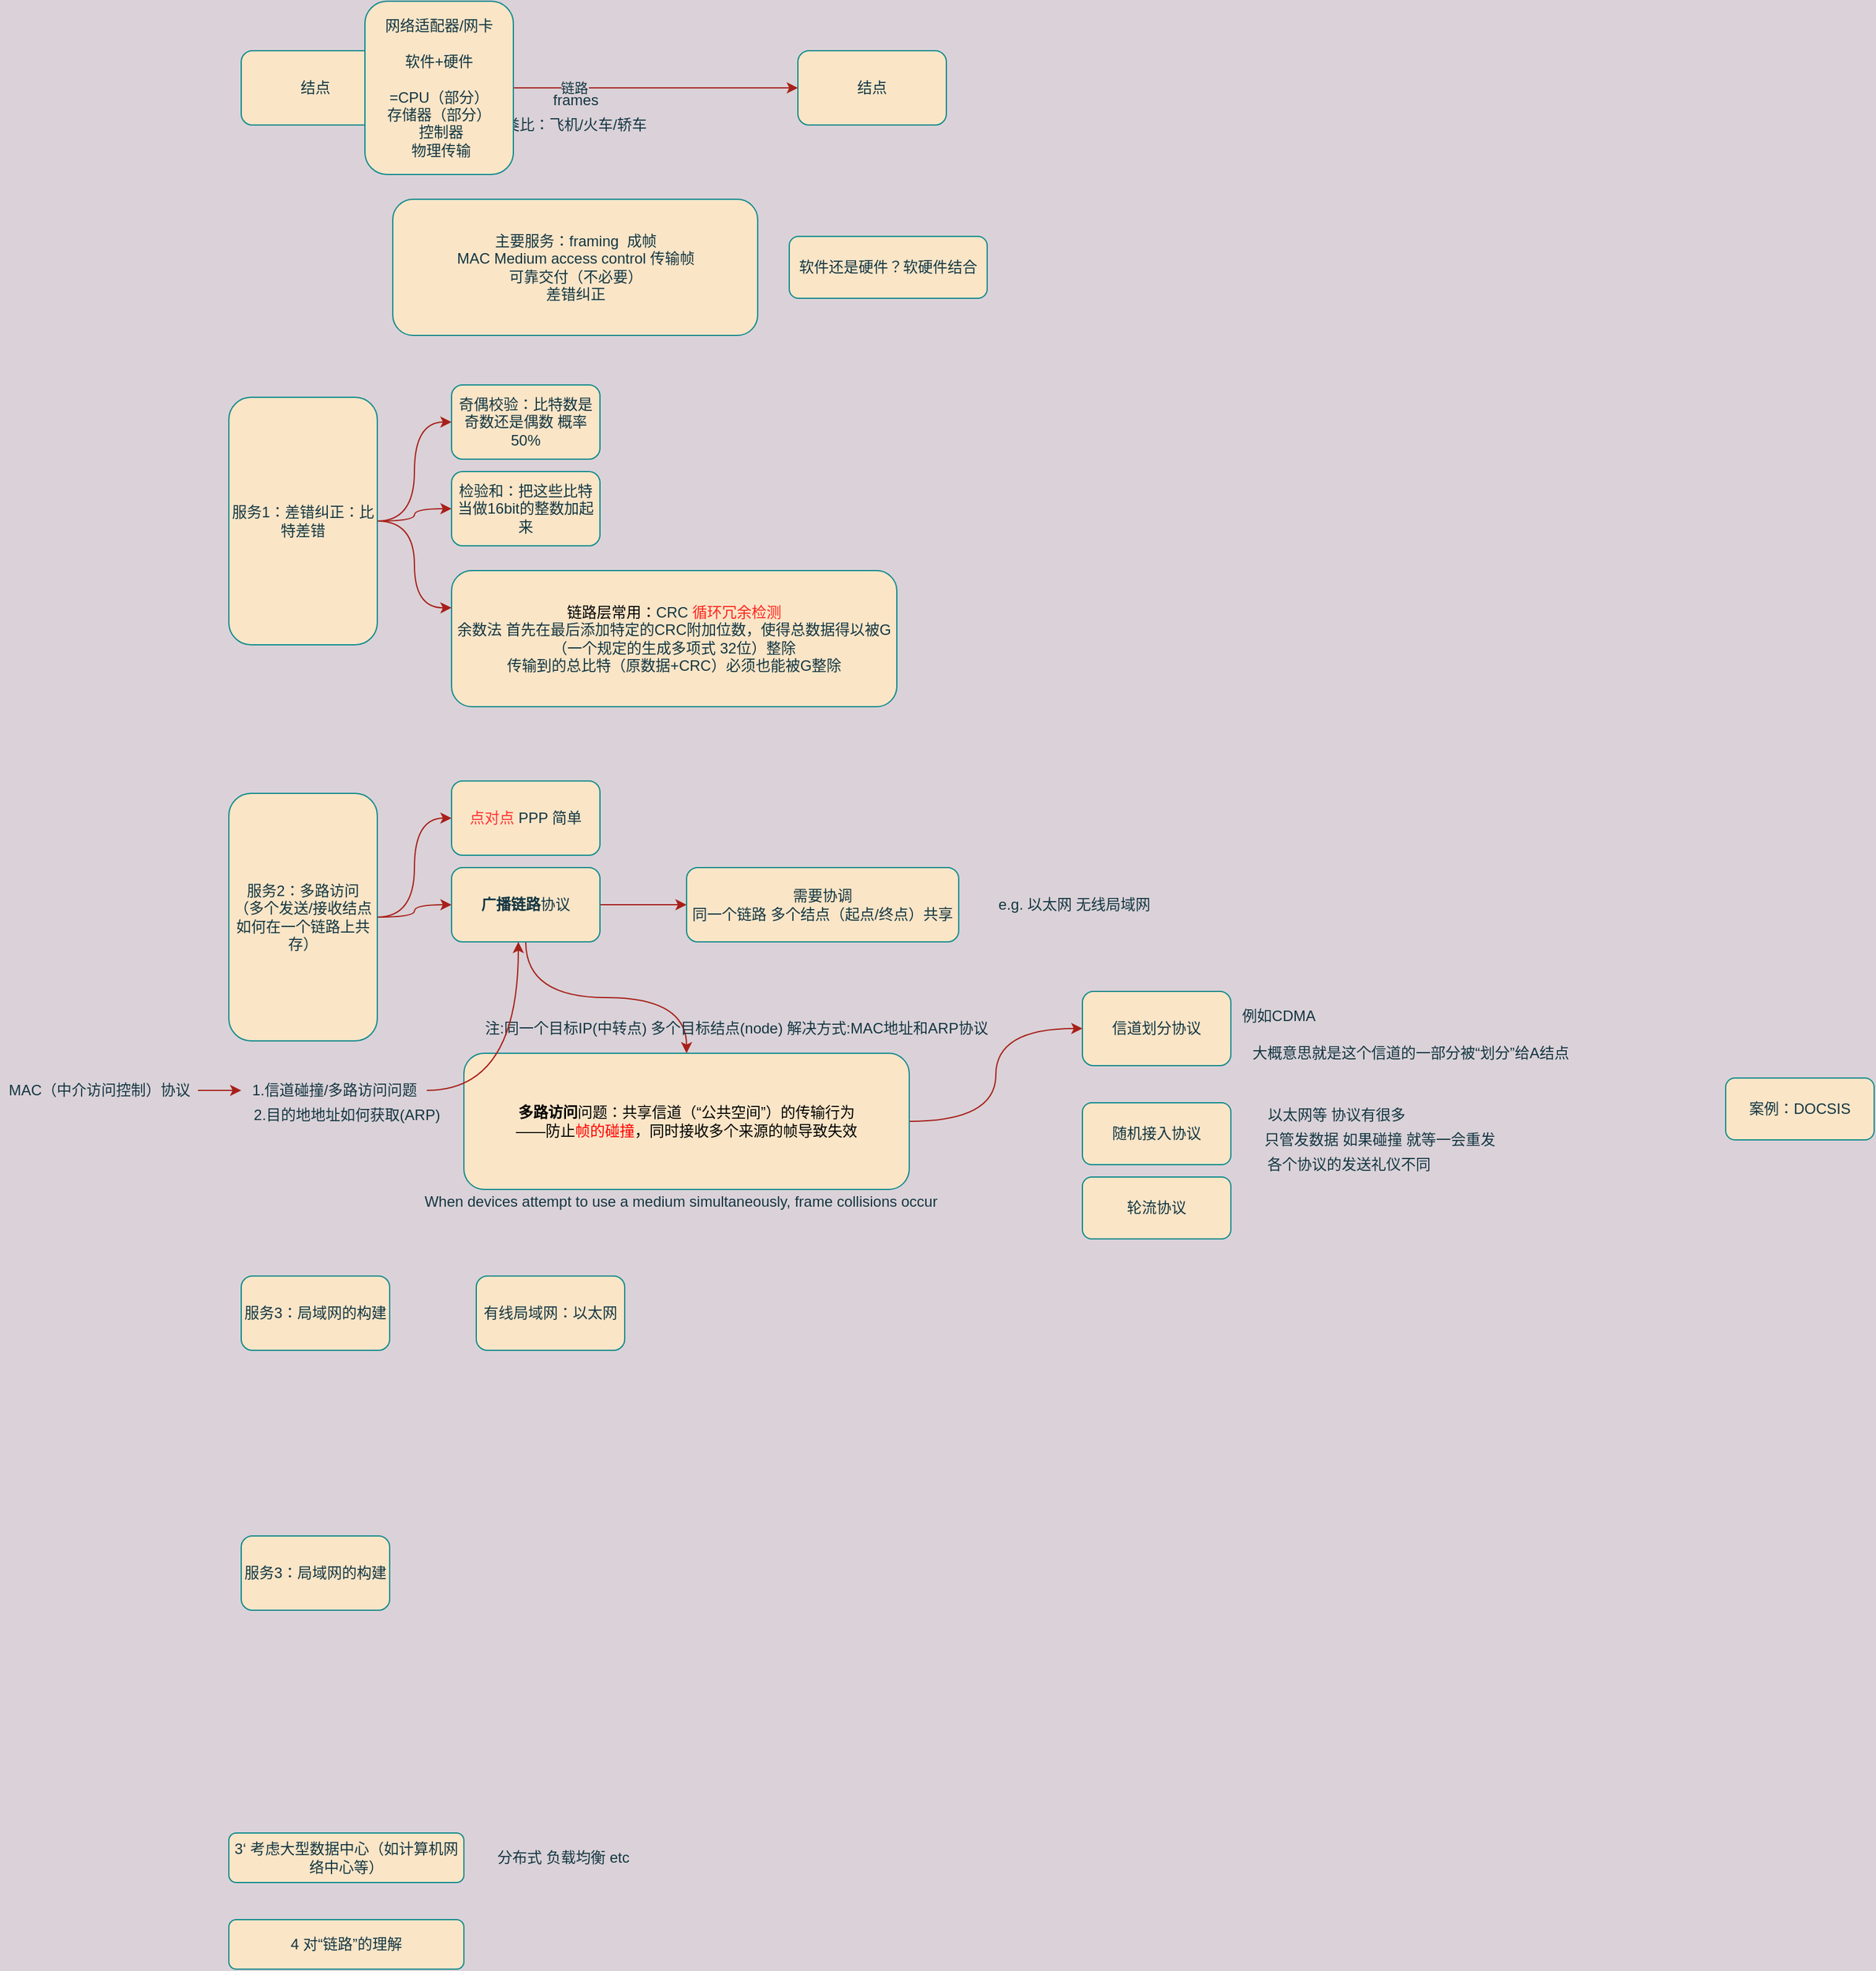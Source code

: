 <mxfile version="13.7.9" type="device" pages="2"><diagram id="NgoUllwnMKZdmxQ8gS1D" name="第 1 页"><mxGraphModel dx="1913" dy="3144" grid="1" gridSize="10" guides="1" tooltips="1" connect="1" arrows="1" fold="1" page="1" pageScale="1" pageWidth="827" pageHeight="1169" background="#DAD2D8" math="0" shadow="0"><root><mxCell id="0"/><mxCell id="1" parent="0"/><mxCell id="6xpclnPtpqJODw5EpGUB-1" value="服务3：局域网的构建" style="whiteSpace=wrap;html=1;fillColor=#FAE5C7;strokeColor=#0F8B8D;fontColor=#143642;rounded=1;" parent="1" vertex="1"><mxGeometry x="-110" y="-360" width="120" height="60" as="geometry"/></mxCell><mxCell id="6xpclnPtpqJODw5EpGUB-5" value="" style="edgeStyle=orthogonalEdgeStyle;orthogonalLoop=1;jettySize=auto;html=1;strokeColor=#A8201A;fontColor=#143642;labelBackgroundColor=#DAD2D8;curved=1;" parent="1" source="6xpclnPtpqJODw5EpGUB-2" target="6xpclnPtpqJODw5EpGUB-4" edge="1"><mxGeometry relative="1" as="geometry"/></mxCell><mxCell id="6xpclnPtpqJODw5EpGUB-6" value="链路" style="edgeLabel;html=1;align=center;verticalAlign=middle;resizable=0;points=[];fontColor=#143642;labelBackgroundColor=#DAD2D8;rounded=1;" parent="6xpclnPtpqJODw5EpGUB-5" vertex="1" connectable="0"><mxGeometry x="-0.1" relative="1" as="geometry"><mxPoint as="offset"/></mxGeometry></mxCell><mxCell id="6xpclnPtpqJODw5EpGUB-2" value="结点" style="whiteSpace=wrap;html=1;fillColor=#FAE5C7;strokeColor=#0F8B8D;fontColor=#143642;rounded=1;" parent="1" vertex="1"><mxGeometry x="-110" y="-1350" width="120" height="60" as="geometry"/></mxCell><mxCell id="6xpclnPtpqJODw5EpGUB-4" value="结点" style="whiteSpace=wrap;html=1;fillColor=#FAE5C7;strokeColor=#0F8B8D;fontColor=#143642;rounded=1;" parent="1" vertex="1"><mxGeometry x="340" y="-1350" width="120" height="60" as="geometry"/></mxCell><mxCell id="6xpclnPtpqJODw5EpGUB-7" value="frames" style="text;html=1;align=center;verticalAlign=middle;resizable=0;points=[];autosize=1;fontColor=#143642;rounded=1;" parent="1" vertex="1"><mxGeometry x="135" y="-1320" width="50" height="20" as="geometry"/></mxCell><mxCell id="6xpclnPtpqJODw5EpGUB-8" value="类比：飞机/火车/轿车" style="text;html=1;align=center;verticalAlign=middle;resizable=0;points=[];autosize=1;fontColor=#143642;rounded=1;" parent="1" vertex="1"><mxGeometry x="95" y="-1300" width="130" height="20" as="geometry"/></mxCell><mxCell id="6xpclnPtpqJODw5EpGUB-9" value="主要服务：framing&amp;nbsp; 成帧&lt;br&gt;MAC Medium access control 传输帧&lt;br&gt;可靠交付（不必要）&lt;br&gt;差错纠正" style="whiteSpace=wrap;html=1;fillColor=#FAE5C7;strokeColor=#0F8B8D;fontColor=#143642;rounded=1;" parent="1" vertex="1"><mxGeometry x="12.5" y="-1230" width="295" height="110" as="geometry"/></mxCell><mxCell id="6xpclnPtpqJODw5EpGUB-10" value="网络适配器/网卡&lt;br&gt;&lt;br&gt;软件+硬件&lt;br&gt;&lt;br&gt;=CPU（部分）&lt;br&gt;存储器（部分）&lt;br&gt;&amp;nbsp;控制器&lt;br&gt;&amp;nbsp;物理传输" style="whiteSpace=wrap;html=1;strokeColor=#0F8B8D;fillColor=#FAE5C7;fontColor=#143642;rounded=1;" parent="1" vertex="1"><mxGeometry x="-10" y="-1390" width="120" height="140" as="geometry"/></mxCell><mxCell id="6xpclnPtpqJODw5EpGUB-15" style="edgeStyle=orthogonalEdgeStyle;orthogonalLoop=1;jettySize=auto;html=1;entryX=0;entryY=0.5;entryDx=0;entryDy=0;strokeColor=#A8201A;fillColor=#FAE5C7;fontColor=#143642;labelBackgroundColor=#DAD2D8;curved=1;" parent="1" source="6xpclnPtpqJODw5EpGUB-11" target="6xpclnPtpqJODw5EpGUB-14" edge="1"><mxGeometry relative="1" as="geometry"/></mxCell><mxCell id="6xpclnPtpqJODw5EpGUB-16" style="edgeStyle=orthogonalEdgeStyle;orthogonalLoop=1;jettySize=auto;html=1;strokeColor=#A8201A;fillColor=#FAE5C7;fontColor=#143642;entryX=0;entryY=0.5;entryDx=0;entryDy=0;labelBackgroundColor=#DAD2D8;curved=1;" parent="1" source="6xpclnPtpqJODw5EpGUB-11" target="6xpclnPtpqJODw5EpGUB-18" edge="1"><mxGeometry relative="1" as="geometry"><mxPoint x="50" y="-980" as="targetPoint"/></mxGeometry></mxCell><mxCell id="6xpclnPtpqJODw5EpGUB-19" style="edgeStyle=orthogonalEdgeStyle;orthogonalLoop=1;jettySize=auto;html=1;strokeColor=#A8201A;fillColor=#FAE5C7;fontColor=#143642;labelBackgroundColor=#DAD2D8;curved=1;" parent="1" source="6xpclnPtpqJODw5EpGUB-11" edge="1"><mxGeometry relative="1" as="geometry"><mxPoint x="60" y="-900" as="targetPoint"/></mxGeometry></mxCell><mxCell id="6xpclnPtpqJODw5EpGUB-11" value="服务1：差错纠正：比特差错" style="whiteSpace=wrap;html=1;fillColor=#FAE5C7;strokeColor=#0F8B8D;fontColor=#143642;rounded=1;" parent="1" vertex="1"><mxGeometry x="-120" y="-1070" width="120" height="200" as="geometry"/></mxCell><mxCell id="6xpclnPtpqJODw5EpGUB-14" value="奇偶校验：比特数是奇数还是偶数 概率50%" style="whiteSpace=wrap;html=1;strokeColor=#0F8B8D;fillColor=#FAE5C7;fontColor=#143642;rounded=1;" parent="1" vertex="1"><mxGeometry x="60" y="-1080" width="120" height="60" as="geometry"/></mxCell><mxCell id="6xpclnPtpqJODw5EpGUB-18" value="检验和：把这些比特当做16bit的整数加起来" style="whiteSpace=wrap;html=1;strokeColor=#0F8B8D;fillColor=#FAE5C7;fontColor=#143642;rounded=1;" parent="1" vertex="1"><mxGeometry x="60" y="-1010" width="120" height="60" as="geometry"/></mxCell><mxCell id="6xpclnPtpqJODw5EpGUB-20" value="&lt;font color=&quot;#000000&quot;&gt;链路层常用：&lt;/font&gt;CRC &lt;font color=&quot;#ff241c&quot;&gt;循环冗余检测&lt;/font&gt;&lt;br&gt;余数法 首先在最后添加特定的CRC附加位数，使得总数据得以被G（一个规定的生成多项式 32位）整除&lt;br&gt;传输到的总比特（原数据+CRC）必须也能被G整除" style="whiteSpace=wrap;html=1;strokeColor=#0F8B8D;fillColor=#FAE5C7;fontColor=#143642;rounded=1;" parent="1" vertex="1"><mxGeometry x="60" y="-930" width="360" height="110" as="geometry"/></mxCell><mxCell id="6xpclnPtpqJODw5EpGUB-21" style="edgeStyle=orthogonalEdgeStyle;orthogonalLoop=1;jettySize=auto;html=1;entryX=0;entryY=0.5;entryDx=0;entryDy=0;strokeColor=#A8201A;fillColor=#FAE5C7;fontColor=#143642;labelBackgroundColor=#DAD2D8;curved=1;" parent="1" source="6xpclnPtpqJODw5EpGUB-24" target="6xpclnPtpqJODw5EpGUB-25" edge="1"><mxGeometry relative="1" as="geometry"/></mxCell><mxCell id="6xpclnPtpqJODw5EpGUB-22" style="edgeStyle=orthogonalEdgeStyle;orthogonalLoop=1;jettySize=auto;html=1;strokeColor=#A8201A;fillColor=#FAE5C7;fontColor=#143642;entryX=0;entryY=0.5;entryDx=0;entryDy=0;labelBackgroundColor=#DAD2D8;curved=1;" parent="1" source="6xpclnPtpqJODw5EpGUB-24" target="6xpclnPtpqJODw5EpGUB-26" edge="1"><mxGeometry relative="1" as="geometry"><mxPoint x="50" y="-660" as="targetPoint"/></mxGeometry></mxCell><mxCell id="6xpclnPtpqJODw5EpGUB-24" value="服务2：多路访问&lt;br&gt;（多个发送/接收结点如何在一个链路上共存）" style="whiteSpace=wrap;html=1;fillColor=#FAE5C7;strokeColor=#0F8B8D;fontColor=#143642;rounded=1;" parent="1" vertex="1"><mxGeometry x="-120" y="-750" width="120" height="200" as="geometry"/></mxCell><mxCell id="6xpclnPtpqJODw5EpGUB-25" value="&lt;font color=&quot;#ff3333&quot;&gt;点对点&lt;/font&gt; PPP 简单" style="whiteSpace=wrap;html=1;strokeColor=#0F8B8D;fillColor=#FAE5C7;fontColor=#143642;rounded=1;" parent="1" vertex="1"><mxGeometry x="60" y="-760" width="120" height="60" as="geometry"/></mxCell><mxCell id="6xpclnPtpqJODw5EpGUB-28" style="edgeStyle=orthogonalEdgeStyle;orthogonalLoop=1;jettySize=auto;html=1;entryX=0.5;entryY=0;entryDx=0;entryDy=0;strokeColor=#A8201A;fillColor=#FAE5C7;fontColor=#143642;labelBackgroundColor=#DAD2D8;curved=1;" parent="1" source="6xpclnPtpqJODw5EpGUB-26" target="6xpclnPtpqJODw5EpGUB-27" edge="1"><mxGeometry relative="1" as="geometry"/></mxCell><mxCell id="Y-Vo_iYX7lyTfNmUbhGt-3" value="" style="edgeStyle=orthogonalEdgeStyle;curved=1;rounded=1;sketch=0;orthogonalLoop=1;jettySize=auto;html=1;strokeColor=#A8201A;fillColor=#FAE5C7;fontColor=#143642;" edge="1" parent="1" source="6xpclnPtpqJODw5EpGUB-26" target="Y-Vo_iYX7lyTfNmUbhGt-2"><mxGeometry relative="1" as="geometry"/></mxCell><mxCell id="6xpclnPtpqJODw5EpGUB-26" value="&lt;b&gt;广播链路&lt;/b&gt;协议" style="whiteSpace=wrap;html=1;strokeColor=#0F8B8D;fillColor=#FAE5C7;fontColor=#143642;rounded=1;" parent="1" vertex="1"><mxGeometry x="60" y="-690" width="120" height="60" as="geometry"/></mxCell><mxCell id="6xpclnPtpqJODw5EpGUB-32" style="edgeStyle=orthogonalEdgeStyle;orthogonalLoop=1;jettySize=auto;html=1;entryX=0;entryY=0.5;entryDx=0;entryDy=0;strokeColor=#A8201A;fillColor=#FAE5C7;fontColor=#143642;labelBackgroundColor=#DAD2D8;curved=1;" parent="1" source="6xpclnPtpqJODw5EpGUB-27" target="6xpclnPtpqJODw5EpGUB-30" edge="1"><mxGeometry relative="1" as="geometry"/></mxCell><mxCell id="6xpclnPtpqJODw5EpGUB-27" value="&lt;font color=&quot;#000000&quot;&gt;&lt;b&gt;多路访问&lt;/b&gt;问题：共享信道（“公共空间”）的传输行为&lt;br&gt;——防止&lt;/font&gt;&lt;font color=&quot;#ff0000&quot;&gt;帧的碰撞&lt;/font&gt;&lt;font color=&quot;#000000&quot;&gt;，同时接收多个来源的帧导致失效&lt;br&gt;&lt;/font&gt;" style="whiteSpace=wrap;html=1;strokeColor=#0F8B8D;fillColor=#FAE5C7;fontColor=#143642;rounded=1;" parent="1" vertex="1"><mxGeometry x="70" y="-540" width="360" height="110" as="geometry"/></mxCell><mxCell id="6xpclnPtpqJODw5EpGUB-30" value="信道划分协议" style="whiteSpace=wrap;html=1;strokeColor=#0F8B8D;fillColor=#FAE5C7;fontColor=#143642;rounded=1;" parent="1" vertex="1"><mxGeometry x="570" y="-590" width="120" height="60" as="geometry"/></mxCell><mxCell id="6xpclnPtpqJODw5EpGUB-31" value="随机接入协议" style="whiteSpace=wrap;html=1;strokeColor=#0F8B8D;fillColor=#FAE5C7;fontColor=#143642;rounded=1;" parent="1" vertex="1"><mxGeometry x="570" y="-500" width="120" height="50" as="geometry"/></mxCell><mxCell id="6xpclnPtpqJODw5EpGUB-33" value="轮流协议" style="whiteSpace=wrap;html=1;strokeColor=#0F8B8D;fillColor=#FAE5C7;fontColor=#143642;rounded=1;" parent="1" vertex="1"><mxGeometry x="570" y="-440" width="120" height="50" as="geometry"/></mxCell><mxCell id="6xpclnPtpqJODw5EpGUB-34" value="案例：DOCSIS" style="whiteSpace=wrap;html=1;strokeColor=#0F8B8D;fillColor=#FAE5C7;fontColor=#143642;rounded=1;" parent="1" vertex="1"><mxGeometry x="1090" y="-520" width="120" height="50" as="geometry"/></mxCell><mxCell id="6xpclnPtpqJODw5EpGUB-35" value="服务3：局域网的构建" style="whiteSpace=wrap;html=1;fillColor=#FAE5C7;strokeColor=#0F8B8D;fontColor=#143642;rounded=1;" parent="1" vertex="1"><mxGeometry x="-110" y="-150" width="120" height="60" as="geometry"/></mxCell><mxCell id="6xpclnPtpqJODw5EpGUB-36" value="3‘ 考虑大型数据中心（如计算机网络中心等）" style="whiteSpace=wrap;html=1;fillColor=#FAE5C7;strokeColor=#0F8B8D;fontColor=#143642;rounded=1;" parent="1" vertex="1"><mxGeometry x="-120" y="90" width="190" height="40" as="geometry"/></mxCell><mxCell id="6xpclnPtpqJODw5EpGUB-37" value="分布式 负载均衡 etc" style="text;html=1;align=center;verticalAlign=middle;resizable=0;points=[];autosize=1;fontColor=#143642;rounded=1;" parent="1" vertex="1"><mxGeometry x="90" y="100" width="120" height="20" as="geometry"/></mxCell><mxCell id="6xpclnPtpqJODw5EpGUB-38" value="4 对“链路”的理解" style="whiteSpace=wrap;html=1;fillColor=#FAE5C7;strokeColor=#0F8B8D;fontColor=#143642;rounded=1;" parent="1" vertex="1"><mxGeometry x="-120" y="160" width="190" height="40" as="geometry"/></mxCell><mxCell id="bnqEssHRbCIKEuImg35z-1" value="软件还是硬件？软硬件结合" style="whiteSpace=wrap;html=1;fillColor=#FAE5C7;strokeColor=#0F8B8D;fontColor=#143642;rounded=1;" parent="1" vertex="1"><mxGeometry x="333" y="-1200" width="160" height="50" as="geometry"/></mxCell><mxCell id="HeDrXuj4dEhTLdSD8AWS-1" value="有线局域网：以太网" style="whiteSpace=wrap;html=1;fillColor=#FAE5C7;strokeColor=#0F8B8D;fontColor=#143642;rounded=1;" parent="1" vertex="1"><mxGeometry x="80" y="-360" width="120" height="60" as="geometry"/></mxCell><mxCell id="Y-Vo_iYX7lyTfNmUbhGt-1" value="注:同一个目标IP(中转点) 多个目标结点(node) 解决方式:MAC地址和ARP协议" style="text;html=1;align=center;verticalAlign=middle;resizable=0;points=[];autosize=1;fontColor=#143642;" vertex="1" parent="1"><mxGeometry x="80" y="-570" width="420" height="20" as="geometry"/></mxCell><mxCell id="Y-Vo_iYX7lyTfNmUbhGt-2" value="需要协调&lt;br&gt;同一个链路 多个结点（起点/终点）共享" style="whiteSpace=wrap;html=1;rounded=1;fontColor=#143642;strokeColor=#0F8B8D;fillColor=#FAE5C7;" vertex="1" parent="1"><mxGeometry x="250" y="-690" width="220" height="60" as="geometry"/></mxCell><mxCell id="Y-Vo_iYX7lyTfNmUbhGt-4" value="e.g. 以太网 无线局域网" style="text;html=1;align=center;verticalAlign=middle;resizable=0;points=[];autosize=1;fontColor=#143642;" vertex="1" parent="1"><mxGeometry x="493" y="-670" width="140" height="20" as="geometry"/></mxCell><mxCell id="Y-Vo_iYX7lyTfNmUbhGt-5" value="以太网等 协议有很多" style="text;html=1;align=center;verticalAlign=middle;resizable=0;points=[];autosize=1;fontColor=#143642;" vertex="1" parent="1"><mxGeometry x="710" y="-500" width="130" height="20" as="geometry"/></mxCell><mxCell id="Y-Vo_iYX7lyTfNmUbhGt-6" value="例如CDMA&amp;nbsp;" style="text;html=1;align=center;verticalAlign=middle;resizable=0;points=[];autosize=1;fontColor=#143642;" vertex="1" parent="1"><mxGeometry x="690" y="-580" width="80" height="20" as="geometry"/></mxCell><mxCell id="Y-Vo_iYX7lyTfNmUbhGt-7" value="大概意思就是这个信道的一部分被“划分”给A结点" style="text;html=1;align=center;verticalAlign=middle;resizable=0;points=[];autosize=1;fontColor=#143642;" vertex="1" parent="1"><mxGeometry x="700" y="-550" width="270" height="20" as="geometry"/></mxCell><mxCell id="Y-Vo_iYX7lyTfNmUbhGt-8" value="只管发数据 如果碰撞 就等一会重发" style="text;html=1;align=center;verticalAlign=middle;resizable=0;points=[];autosize=1;fontColor=#143642;" vertex="1" parent="1"><mxGeometry x="710" y="-480" width="200" height="20" as="geometry"/></mxCell><mxCell id="Y-Vo_iYX7lyTfNmUbhGt-9" value="When devices attempt to use a medium simultaneously, frame collisions occur" style="text;html=1;align=center;verticalAlign=middle;resizable=0;points=[];autosize=1;fontColor=#143642;" vertex="1" parent="1"><mxGeometry x="30" y="-430" width="430" height="20" as="geometry"/></mxCell><mxCell id="Y-Vo_iYX7lyTfNmUbhGt-10" value="各个协议的发送礼仪不同" style="text;html=1;align=center;verticalAlign=middle;resizable=0;points=[];autosize=1;fontColor=#143642;" vertex="1" parent="1"><mxGeometry x="710" y="-460" width="150" height="20" as="geometry"/></mxCell><mxCell id="Y-Vo_iYX7lyTfNmUbhGt-13" style="edgeStyle=orthogonalEdgeStyle;curved=1;rounded=1;sketch=0;orthogonalLoop=1;jettySize=auto;html=1;strokeColor=#A8201A;fillColor=#FAE5C7;fontColor=#143642;" edge="1" parent="1" source="Y-Vo_iYX7lyTfNmUbhGt-12"><mxGeometry relative="1" as="geometry"><mxPoint x="-110" y="-510" as="targetPoint"/></mxGeometry></mxCell><mxCell id="Y-Vo_iYX7lyTfNmUbhGt-12" value="MAC（中介访问控制）协议" style="text;html=1;align=center;verticalAlign=middle;resizable=0;points=[];autosize=1;fontColor=#143642;" vertex="1" parent="1"><mxGeometry x="-305" y="-520" width="160" height="20" as="geometry"/></mxCell><mxCell id="Y-Vo_iYX7lyTfNmUbhGt-15" style="edgeStyle=orthogonalEdgeStyle;curved=1;rounded=1;sketch=0;orthogonalLoop=1;jettySize=auto;html=1;entryX=0.45;entryY=1;entryDx=0;entryDy=0;entryPerimeter=0;strokeColor=#A8201A;fillColor=#FAE5C7;fontColor=#143642;" edge="1" parent="1" source="Y-Vo_iYX7lyTfNmUbhGt-14" target="6xpclnPtpqJODw5EpGUB-26"><mxGeometry relative="1" as="geometry"/></mxCell><mxCell id="Y-Vo_iYX7lyTfNmUbhGt-14" value="1.信道碰撞/多路访问问题" style="text;html=1;align=center;verticalAlign=middle;resizable=0;points=[];autosize=1;fontColor=#143642;" vertex="1" parent="1"><mxGeometry x="-110" y="-520" width="150" height="20" as="geometry"/></mxCell><mxCell id="Y-Vo_iYX7lyTfNmUbhGt-16" value="2.目的地地址如何获取(ARP)" style="text;html=1;align=center;verticalAlign=middle;resizable=0;points=[];autosize=1;fontColor=#143642;" vertex="1" parent="1"><mxGeometry x="-110" y="-500" width="170" height="20" as="geometry"/></mxCell></root></mxGraphModel></diagram><diagram name="MAC地址与ARP" id="ek1Xn8rz5WkqdwunX9Zt"><mxGraphModel dx="2740" dy="3144" grid="1" gridSize="10" guides="1" tooltips="1" connect="1" arrows="1" fold="1" page="1" pageScale="1" pageWidth="827" pageHeight="1169" background="#DAD2D8" math="0" shadow="0"><root><mxCell id="YwwXVYoX5WHa5TZfVWyZ-0"/><mxCell id="YwwXVYoX5WHa5TZfVWyZ-1" parent="YwwXVYoX5WHa5TZfVWyZ-0"/><mxCell id="YwwXVYoX5WHa5TZfVWyZ-2" value="服务3：局域网的构建" style="whiteSpace=wrap;html=1;fillColor=#FAE5C7;strokeColor=#0F8B8D;fontColor=#143642;rounded=1;" parent="YwwXVYoX5WHa5TZfVWyZ-1" vertex="1"><mxGeometry x="-110" y="-360" width="120" height="60" as="geometry"/></mxCell><mxCell id="YwwXVYoX5WHa5TZfVWyZ-3" value="" style="edgeStyle=orthogonalEdgeStyle;orthogonalLoop=1;jettySize=auto;html=1;strokeColor=#A8201A;fontColor=#143642;labelBackgroundColor=#DAD2D8;curved=1;" parent="YwwXVYoX5WHa5TZfVWyZ-1" source="YwwXVYoX5WHa5TZfVWyZ-5" target="YwwXVYoX5WHa5TZfVWyZ-6" edge="1"><mxGeometry relative="1" as="geometry"/></mxCell><mxCell id="YwwXVYoX5WHa5TZfVWyZ-4" value="链路" style="edgeLabel;html=1;align=center;verticalAlign=middle;resizable=0;points=[];fontColor=#143642;labelBackgroundColor=#DAD2D8;rounded=1;" parent="YwwXVYoX5WHa5TZfVWyZ-3" vertex="1" connectable="0"><mxGeometry x="-0.1" relative="1" as="geometry"><mxPoint as="offset"/></mxGeometry></mxCell><mxCell id="YwwXVYoX5WHa5TZfVWyZ-5" value="结点" style="whiteSpace=wrap;html=1;fillColor=#FAE5C7;strokeColor=#0F8B8D;fontColor=#143642;rounded=1;" parent="YwwXVYoX5WHa5TZfVWyZ-1" vertex="1"><mxGeometry x="-110" y="-1350" width="120" height="60" as="geometry"/></mxCell><mxCell id="YwwXVYoX5WHa5TZfVWyZ-6" value="接口1（结点）" style="whiteSpace=wrap;html=1;fillColor=#FAE5C7;strokeColor=#0F8B8D;fontColor=#143642;rounded=1;" parent="YwwXVYoX5WHa5TZfVWyZ-1" vertex="1"><mxGeometry x="320" y="-1350" width="120" height="60" as="geometry"/></mxCell><mxCell id="YwwXVYoX5WHa5TZfVWyZ-7" value="frames" style="text;html=1;align=center;verticalAlign=middle;resizable=0;points=[];autosize=1;fontColor=#143642;rounded=1;" parent="YwwXVYoX5WHa5TZfVWyZ-1" vertex="1"><mxGeometry x="135" y="-1320" width="50" height="20" as="geometry"/></mxCell><mxCell id="YwwXVYoX5WHa5TZfVWyZ-8" value="类比：飞机/火车/轿车" style="text;html=1;align=center;verticalAlign=middle;resizable=0;points=[];autosize=1;fontColor=#143642;rounded=1;" parent="YwwXVYoX5WHa5TZfVWyZ-1" vertex="1"><mxGeometry x="95" y="-1300" width="130" height="20" as="geometry"/></mxCell><mxCell id="YwwXVYoX5WHa5TZfVWyZ-9" value="主要服务：framing&amp;nbsp; 成帧&lt;br&gt;MAC Medium access control 传输帧&lt;br&gt;可靠交付（不必要）&lt;br&gt;差错纠正" style="whiteSpace=wrap;html=1;sketch=0;fillColor=#FAE5C7;strokeColor=#0F8B8D;fontColor=#143642;rounded=1;" parent="YwwXVYoX5WHa5TZfVWyZ-1" vertex="1"><mxGeometry x="640" y="-1670" width="295" height="110" as="geometry"/></mxCell><mxCell id="YwwXVYoX5WHa5TZfVWyZ-10" value="网络适配器/网卡&lt;br&gt;&lt;br&gt;软件+硬件&lt;br&gt;&lt;br&gt;=CPU（部分）&lt;br&gt;存储器（部分）&lt;br&gt;&amp;nbsp;控制器&lt;br&gt;&amp;nbsp;物理传输" style="whiteSpace=wrap;html=1;sketch=0;strokeColor=#0F8B8D;fillColor=#FAE5C7;fontColor=#143642;rounded=1;" parent="YwwXVYoX5WHa5TZfVWyZ-1" vertex="1"><mxGeometry x="-10" y="-1390" width="120" height="140" as="geometry"/></mxCell><mxCell id="YwwXVYoX5WHa5TZfVWyZ-30" value="服务3：局域网的构建" style="whiteSpace=wrap;html=1;fillColor=#FAE5C7;strokeColor=#0F8B8D;fontColor=#143642;rounded=1;" parent="YwwXVYoX5WHa5TZfVWyZ-1" vertex="1"><mxGeometry x="-110" y="-150" width="120" height="60" as="geometry"/></mxCell><mxCell id="YwwXVYoX5WHa5TZfVWyZ-31" value="3‘ 考虑大型数据中心（如计算机网络中心等）" style="whiteSpace=wrap;html=1;fillColor=#FAE5C7;strokeColor=#0F8B8D;fontColor=#143642;rounded=1;" parent="YwwXVYoX5WHa5TZfVWyZ-1" vertex="1"><mxGeometry x="-120" y="90" width="190" height="40" as="geometry"/></mxCell><mxCell id="YwwXVYoX5WHa5TZfVWyZ-32" value="分布式 负载均衡 etc" style="text;html=1;align=center;verticalAlign=middle;resizable=0;points=[];autosize=1;fontColor=#143642;arcSize=50;rounded=1;" parent="YwwXVYoX5WHa5TZfVWyZ-1" vertex="1"><mxGeometry x="80" y="110" width="120" height="20" as="geometry"/></mxCell><mxCell id="YwwXVYoX5WHa5TZfVWyZ-33" value="4 对“链路”的理解" style="whiteSpace=wrap;html=1;fillColor=#FAE5C7;strokeColor=#0F8B8D;fontColor=#143642;rounded=1;" parent="YwwXVYoX5WHa5TZfVWyZ-1" vertex="1"><mxGeometry x="-120" y="160" width="190" height="40" as="geometry"/></mxCell><mxCell id="YwwXVYoX5WHa5TZfVWyZ-35" value="MAC地址" style="whiteSpace=wrap;html=1;sketch=0;strokeColor=#0F8B8D;fillColor=#FAE5C7;fontColor=#143642;rounded=1;" parent="YwwXVYoX5WHa5TZfVWyZ-1" vertex="1"><mxGeometry x="-5" y="-1420" width="110" height="30" as="geometry"/></mxCell><mxCell id="YwwXVYoX5WHa5TZfVWyZ-41" style="edgeStyle=orthogonalEdgeStyle;orthogonalLoop=1;jettySize=auto;html=1;entryX=0;entryY=0.5;entryDx=0;entryDy=0;labelBackgroundColor=#DAD2D8;strokeColor=#A8201A;fontColor=#143642;curved=1;" parent="YwwXVYoX5WHa5TZfVWyZ-1" source="YwwXVYoX5WHa5TZfVWyZ-36" target="YwwXVYoX5WHa5TZfVWyZ-40" edge="1"><mxGeometry relative="1" as="geometry"/></mxCell><mxCell id="YwwXVYoX5WHa5TZfVWyZ-42" style="edgeStyle=orthogonalEdgeStyle;orthogonalLoop=1;jettySize=auto;html=1;entryX=0;entryY=0.5;entryDx=0;entryDy=0;labelBackgroundColor=#DAD2D8;strokeColor=#A8201A;fontColor=#143642;curved=1;" parent="YwwXVYoX5WHa5TZfVWyZ-1" source="YwwXVYoX5WHa5TZfVWyZ-36" target="YwwXVYoX5WHa5TZfVWyZ-35" edge="1"><mxGeometry relative="1" as="geometry"/></mxCell><mxCell id="YwwXVYoX5WHa5TZfVWyZ-36" value="主机" style="whiteSpace=wrap;html=1;fillColor=#FAE5C7;strokeColor=#0F8B8D;fontColor=#143642;rounded=1;" parent="YwwXVYoX5WHa5TZfVWyZ-1" vertex="1"><mxGeometry x="-265" y="-1380" width="120" height="60" as="geometry"/></mxCell><mxCell id="YwwXVYoX5WHa5TZfVWyZ-44" style="edgeStyle=orthogonalEdgeStyle;orthogonalLoop=1;jettySize=auto;html=1;entryX=0;entryY=0.5;entryDx=0;entryDy=0;labelBackgroundColor=#DAD2D8;strokeColor=#A8201A;fontColor=#143642;curved=1;" parent="YwwXVYoX5WHa5TZfVWyZ-1" source="YwwXVYoX5WHa5TZfVWyZ-37" target="YwwXVYoX5WHa5TZfVWyZ-35" edge="1"><mxGeometry relative="1" as="geometry"/></mxCell><mxCell id="YwwXVYoX5WHa5TZfVWyZ-37" value="IP地址1" style="whiteSpace=wrap;html=1;sketch=0;strokeColor=#0F8B8D;fillColor=#FAE5C7;fontColor=#143642;rounded=1;" parent="YwwXVYoX5WHa5TZfVWyZ-1" vertex="1"><mxGeometry x="-260" y="-1430" width="110" height="30" as="geometry"/></mxCell><mxCell id="YwwXVYoX5WHa5TZfVWyZ-38" value="MAC地址1" style="whiteSpace=wrap;html=1;sketch=0;strokeColor=#0F8B8D;fillColor=#FAE5C7;fontColor=#143642;rounded=1;" parent="YwwXVYoX5WHa5TZfVWyZ-1" vertex="1"><mxGeometry x="325" y="-1380" width="110" height="30" as="geometry"/></mxCell><mxCell id="YwwXVYoX5WHa5TZfVWyZ-39" value="适配器2" style="whiteSpace=wrap;html=1;sketch=0;strokeColor=#0F8B8D;fillColor=#FAE5C7;fontColor=#143642;rounded=1;" parent="YwwXVYoX5WHa5TZfVWyZ-1" vertex="1"><mxGeometry x="-7.5" y="-1510" width="115" height="70" as="geometry"/></mxCell><mxCell id="YwwXVYoX5WHa5TZfVWyZ-40" value="MAC地址2" style="whiteSpace=wrap;html=1;sketch=0;strokeColor=#0F8B8D;fillColor=#FAE5C7;fontColor=#143642;rounded=1;" parent="YwwXVYoX5WHa5TZfVWyZ-1" vertex="1"><mxGeometry x="-5" y="-1540" width="110" height="30" as="geometry"/></mxCell><mxCell id="YwwXVYoX5WHa5TZfVWyZ-45" style="edgeStyle=orthogonalEdgeStyle;orthogonalLoop=1;jettySize=auto;html=1;entryX=0;entryY=0.5;entryDx=0;entryDy=0;labelBackgroundColor=#DAD2D8;strokeColor=#A8201A;fontColor=#143642;curved=1;" parent="YwwXVYoX5WHa5TZfVWyZ-1" source="YwwXVYoX5WHa5TZfVWyZ-43" target="YwwXVYoX5WHa5TZfVWyZ-40" edge="1"><mxGeometry relative="1" as="geometry"/></mxCell><mxCell id="YwwXVYoX5WHa5TZfVWyZ-43" value="IP地址2" style="whiteSpace=wrap;html=1;sketch=0;strokeColor=#0F8B8D;fillColor=#FAE5C7;fontColor=#143642;rounded=1;" parent="YwwXVYoX5WHa5TZfVWyZ-1" vertex="1"><mxGeometry x="-255" y="-1510" width="110" height="30" as="geometry"/></mxCell><mxCell id="YwwXVYoX5WHa5TZfVWyZ-46" value="" style="edgeStyle=orthogonalEdgeStyle;orthogonalLoop=1;jettySize=auto;html=1;labelBackgroundColor=#DAD2D8;strokeColor=#A8201A;fontColor=#143642;curved=1;" parent="YwwXVYoX5WHa5TZfVWyZ-1" source="YwwXVYoX5WHa5TZfVWyZ-48" target="YwwXVYoX5WHa5TZfVWyZ-49" edge="1"><mxGeometry relative="1" as="geometry"/></mxCell><mxCell id="YwwXVYoX5WHa5TZfVWyZ-47" style="edgeStyle=orthogonalEdgeStyle;orthogonalLoop=1;jettySize=auto;html=1;entryX=0;entryY=0.75;entryDx=0;entryDy=0;labelBackgroundColor=#DAD2D8;strokeColor=#A8201A;fontColor=#143642;curved=1;" parent="YwwXVYoX5WHa5TZfVWyZ-1" target="YwwXVYoX5WHa5TZfVWyZ-52" edge="1"><mxGeometry relative="1" as="geometry"><mxPoint x="-185" y="-1119" as="sourcePoint"/></mxGeometry></mxCell><mxCell id="YwwXVYoX5WHa5TZfVWyZ-48" value="主机IP" style="whiteSpace=wrap;html=1;fillColor=#FAE5C7;strokeColor=#0F8B8D;fontColor=#143642;rounded=1;" parent="YwwXVYoX5WHa5TZfVWyZ-1" vertex="1"><mxGeometry x="-305" y="-1159" width="120" height="60" as="geometry"/></mxCell><mxCell id="YwwXVYoX5WHa5TZfVWyZ-49" value="主机MAC（也叫链路层地址）" style="whiteSpace=wrap;html=1;fillColor=#FAE5C7;strokeColor=#0F8B8D;fontColor=#143642;rounded=1;" parent="YwwXVYoX5WHa5TZfVWyZ-1" vertex="1"><mxGeometry x="-305" y="-1019" width="120" height="60" as="geometry"/></mxCell><mxCell id="YwwXVYoX5WHa5TZfVWyZ-50" value="ARP Address Resolution Protocol" style="text;html=1;align=center;verticalAlign=middle;resizable=0;points=[];autosize=1;fontColor=#143642;rounded=1;" parent="YwwXVYoX5WHa5TZfVWyZ-1" vertex="1"><mxGeometry x="-320" y="-1069" width="190" height="20" as="geometry"/></mxCell><mxCell id="YwwXVYoX5WHa5TZfVWyZ-51" style="edgeStyle=orthogonalEdgeStyle;orthogonalLoop=1;jettySize=auto;html=1;labelBackgroundColor=#DAD2D8;strokeColor=#A8201A;fontColor=#143642;curved=1;" parent="YwwXVYoX5WHa5TZfVWyZ-1" source="YwwXVYoX5WHa5TZfVWyZ-52" target="YwwXVYoX5WHa5TZfVWyZ-48" edge="1"><mxGeometry relative="1" as="geometry"><Array as="points"><mxPoint x="-95" y="-1134"/><mxPoint x="-95" y="-1134"/></Array></mxGeometry></mxCell><mxCell id="YwwXVYoX5WHa5TZfVWyZ-52" value="主机2" style="whiteSpace=wrap;html=1;fillColor=#FAE5C7;strokeColor=#0F8B8D;fontColor=#143642;rounded=1;" parent="YwwXVYoX5WHa5TZfVWyZ-1" vertex="1"><mxGeometry x="80.03" y="-1164" width="120" height="60" as="geometry"/></mxCell><mxCell id="YwwXVYoX5WHa5TZfVWyZ-53" value="只知道对方IP 不知道对方MAC" style="text;html=1;align=center;verticalAlign=middle;resizable=0;points=[];autosize=1;fontColor=#143642;rounded=1;" parent="YwwXVYoX5WHa5TZfVWyZ-1" vertex="1"><mxGeometry x="210.03" y="-1144" width="180" height="20" as="geometry"/></mxCell><mxCell id="YwwXVYoX5WHa5TZfVWyZ-54" value="ARP请求 一个ARP分组（广播式的）" style="text;html=1;align=center;verticalAlign=middle;resizable=0;points=[];autosize=1;fontColor=#143642;rounded=1;" parent="YwwXVYoX5WHa5TZfVWyZ-1" vertex="1"><mxGeometry x="-160" y="-1169" width="210" height="20" as="geometry"/></mxCell><mxCell id="YwwXVYoX5WHa5TZfVWyZ-55" value="ARP响应（点对点的）" style="text;html=1;align=center;verticalAlign=middle;resizable=0;points=[];autosize=1;fontColor=#143642;rounded=1;" parent="YwwXVYoX5WHa5TZfVWyZ-1" vertex="1"><mxGeometry x="-125" y="-1119" width="140" height="20" as="geometry"/></mxCell><mxCell id="YwwXVYoX5WHa5TZfVWyZ-56" value="ARP缓存表" style="whiteSpace=wrap;html=1;fillColor=#FAE5C7;strokeColor=#0F8B8D;fontColor=#143642;rounded=1;" parent="YwwXVYoX5WHa5TZfVWyZ-1" vertex="1"><mxGeometry x="205.03" y="-1069" width="120" height="60" as="geometry"/></mxCell><mxCell id="YwwXVYoX5WHa5TZfVWyZ-57" style="edgeStyle=orthogonalEdgeStyle;orthogonalLoop=1;jettySize=auto;html=1;entryX=0;entryY=0.5;entryDx=0;entryDy=0;exitX=1.083;exitY=0.542;exitDx=0;exitDy=0;exitPerimeter=0;labelBackgroundColor=#DAD2D8;strokeColor=#A8201A;fontColor=#143642;curved=1;" parent="YwwXVYoX5WHa5TZfVWyZ-1" source="YwwXVYoX5WHa5TZfVWyZ-55" target="YwwXVYoX5WHa5TZfVWyZ-56" edge="1"><mxGeometry relative="1" as="geometry"><mxPoint x="-175" y="-1109" as="sourcePoint"/><mxPoint x="90.03" y="-1109" as="targetPoint"/></mxGeometry></mxCell><mxCell id="YwwXVYoX5WHa5TZfVWyZ-58" value="ARP协议" style="whiteSpace=wrap;html=1;fillColor=#FAE5C7;strokeColor=#0F8B8D;fontColor=#143642;rounded=1;" parent="YwwXVYoX5WHa5TZfVWyZ-1" vertex="1"><mxGeometry x="-540" y="-1204" width="120" height="60" as="geometry"/></mxCell><mxCell id="YwwXVYoX5WHa5TZfVWyZ-59" value="链路/网络层中介协议" style="text;html=1;align=center;verticalAlign=middle;resizable=0;points=[];autosize=1;fontColor=#143642;" parent="YwwXVYoX5WHa5TZfVWyZ-1" vertex="1"><mxGeometry x="-550" y="-1139" width="130" height="20" as="geometry"/></mxCell><mxCell id="YwwXVYoX5WHa5TZfVWyZ-60" value="路由器" style="whiteSpace=wrap;html=1;fillColor=#FAE5C7;strokeColor=#0F8B8D;fontColor=#143642;rounded=1;" parent="YwwXVYoX5WHa5TZfVWyZ-1" vertex="1"><mxGeometry x="440" y="-1385" width="210" height="150" as="geometry"/></mxCell><mxCell id="YwwXVYoX5WHa5TZfVWyZ-62" value="接口2（结点）" style="whiteSpace=wrap;html=1;fillColor=#FAE5C7;strokeColor=#0F8B8D;fontColor=#143642;rounded=1;" parent="YwwXVYoX5WHa5TZfVWyZ-1" vertex="1"><mxGeometry x="460" y="-1445" width="120" height="60" as="geometry"/></mxCell><mxCell id="YwwXVYoX5WHa5TZfVWyZ-63" value="MAC地址2" style="whiteSpace=wrap;html=1;sketch=0;strokeColor=#0F8B8D;fillColor=#FAE5C7;fontColor=#143642;rounded=1;" parent="YwwXVYoX5WHa5TZfVWyZ-1" vertex="1"><mxGeometry x="465" y="-1475" width="110" height="30" as="geometry"/></mxCell><mxCell id="YwwXVYoX5WHa5TZfVWyZ-64" value="接口3（结点）" style="whiteSpace=wrap;html=1;fillColor=#FAE5C7;strokeColor=#0F8B8D;fontColor=#143642;rounded=1;" parent="YwwXVYoX5WHa5TZfVWyZ-1" vertex="1"><mxGeometry x="650" y="-1335" width="120" height="60" as="geometry"/></mxCell><mxCell id="YwwXVYoX5WHa5TZfVWyZ-65" value="MAC地址3" style="whiteSpace=wrap;html=1;sketch=0;strokeColor=#0F8B8D;fillColor=#FAE5C7;fontColor=#143642;rounded=1;" parent="YwwXVYoX5WHa5TZfVWyZ-1" vertex="1"><mxGeometry x="655" y="-1365" width="110" height="30" as="geometry"/></mxCell><mxCell id="YwwXVYoX5WHa5TZfVWyZ-75" style="edgeStyle=orthogonalEdgeStyle;curved=1;rounded=1;sketch=0;orthogonalLoop=1;jettySize=auto;html=1;entryX=0;entryY=0.5;entryDx=0;entryDy=0;strokeColor=#A8201A;fillColor=#FAE5C7;fontColor=#143642;" parent="YwwXVYoX5WHa5TZfVWyZ-1" source="YwwXVYoX5WHa5TZfVWyZ-66" target="YwwXVYoX5WHa5TZfVWyZ-69" edge="1"><mxGeometry relative="1" as="geometry"/></mxCell><mxCell id="YwwXVYoX5WHa5TZfVWyZ-66" value="主机IP" style="whiteSpace=wrap;html=1;fillColor=#FAE5C7;strokeColor=#0F8B8D;fontColor=#143642;rounded=1;" parent="YwwXVYoX5WHa5TZfVWyZ-1" vertex="1"><mxGeometry x="-260" y="-820" width="120" height="60" as="geometry"/></mxCell><mxCell id="YwwXVYoX5WHa5TZfVWyZ-69" value="目的地IP" style="whiteSpace=wrap;html=1;rounded=1;fontColor=#143642;strokeColor=#0F8B8D;fillColor=#FAE5C7;" parent="YwwXVYoX5WHa5TZfVWyZ-1" vertex="1"><mxGeometry x="225" y="-820" width="120" height="60" as="geometry"/></mxCell><mxCell id="YwwXVYoX5WHa5TZfVWyZ-71" value="IP之间有寻址协议 可以不断寻址 一开始填目的地IP即可" style="text;html=1;align=center;verticalAlign=middle;resizable=0;points=[];autosize=1;fontColor=#143642;" parent="YwwXVYoX5WHa5TZfVWyZ-1" vertex="1"><mxGeometry x="-95" y="-820" width="310" height="20" as="geometry"/></mxCell><mxCell id="YwwXVYoX5WHa5TZfVWyZ-77" style="edgeStyle=orthogonalEdgeStyle;curved=1;rounded=1;sketch=0;orthogonalLoop=1;jettySize=auto;html=1;entryX=0;entryY=0.5;entryDx=0;entryDy=0;strokeColor=#A8201A;fillColor=#FAE5C7;fontColor=#143642;" parent="YwwXVYoX5WHa5TZfVWyZ-1" source="YwwXVYoX5WHa5TZfVWyZ-72" target="YwwXVYoX5WHa5TZfVWyZ-73" edge="1"><mxGeometry relative="1" as="geometry"/></mxCell><mxCell id="YwwXVYoX5WHa5TZfVWyZ-72" value="MAC" style="whiteSpace=wrap;html=1;fillColor=#FAE5C7;strokeColor=#0F8B8D;fontColor=#143642;rounded=1;" parent="YwwXVYoX5WHa5TZfVWyZ-1" vertex="1"><mxGeometry x="-260" y="-770" width="120" height="60" as="geometry"/></mxCell><mxCell id="YwwXVYoX5WHa5TZfVWyZ-79" style="edgeStyle=orthogonalEdgeStyle;curved=1;rounded=1;sketch=0;orthogonalLoop=1;jettySize=auto;html=1;entryX=0;entryY=0.5;entryDx=0;entryDy=0;strokeColor=#A8201A;fillColor=#FAE5C7;fontColor=#143642;" parent="YwwXVYoX5WHa5TZfVWyZ-1" source="YwwXVYoX5WHa5TZfVWyZ-73" target="YwwXVYoX5WHa5TZfVWyZ-76" edge="1"><mxGeometry relative="1" as="geometry"/></mxCell><mxCell id="YwwXVYoX5WHa5TZfVWyZ-73" value="MAC" style="whiteSpace=wrap;html=1;fillColor=#FAE5C7;strokeColor=#0F8B8D;fontColor=#143642;rounded=1;" parent="YwwXVYoX5WHa5TZfVWyZ-1" vertex="1"><mxGeometry x="-80" y="-770" width="120" height="60" as="geometry"/></mxCell><mxCell id="YwwXVYoX5WHa5TZfVWyZ-82" value="" style="edgeStyle=orthogonalEdgeStyle;curved=1;rounded=1;sketch=0;orthogonalLoop=1;jettySize=auto;html=1;strokeColor=#A8201A;fillColor=#FAE5C7;fontColor=#143642;" parent="YwwXVYoX5WHa5TZfVWyZ-1" source="YwwXVYoX5WHa5TZfVWyZ-76" target="YwwXVYoX5WHa5TZfVWyZ-81" edge="1"><mxGeometry relative="1" as="geometry"/></mxCell><mxCell id="YwwXVYoX5WHa5TZfVWyZ-76" value="MAC" style="whiteSpace=wrap;html=1;fillColor=#FAE5C7;strokeColor=#0F8B8D;fontColor=#143642;rounded=1;" parent="YwwXVYoX5WHa5TZfVWyZ-1" vertex="1"><mxGeometry x="70" y="-770" width="120" height="60" as="geometry"/></mxCell><mxCell id="YwwXVYoX5WHa5TZfVWyZ-78" value="MAC地址是相对固定的 难以寻址 所以必须一个一个去跳" style="text;html=1;align=center;verticalAlign=middle;resizable=0;points=[];autosize=1;fontColor=#143642;" parent="YwwXVYoX5WHa5TZfVWyZ-1" vertex="1"><mxGeometry x="-255" y="-700" width="310" height="20" as="geometry"/></mxCell><mxCell id="YwwXVYoX5WHa5TZfVWyZ-81" value="MAC" style="whiteSpace=wrap;html=1;fillColor=#FAE5C7;strokeColor=#0F8B8D;fontColor=#143642;rounded=1;" parent="YwwXVYoX5WHa5TZfVWyZ-1" vertex="1"><mxGeometry x="225" y="-770" width="120" height="60" as="geometry"/></mxCell><mxCell id="YwwXVYoX5WHa5TZfVWyZ-83" value="路由器" style="whiteSpace=wrap;html=1;fillColor=#FAE5C7;strokeColor=#0F8B8D;fontColor=#143642;rounded=1;" parent="YwwXVYoX5WHa5TZfVWyZ-1" vertex="1"><mxGeometry x="70" y="-700" width="120" height="60" as="geometry"/></mxCell><mxCell id="XZ2v9ecMV2rVIxT0--BV-0" value="The Address Resolution Protocol (ARP) is a communication protocol used for discovering the link layer address, such as a MAC address, associated with a given internet layer address, typically an IPv4 address." style="text;html=1;align=center;verticalAlign=middle;resizable=0;points=[];autosize=1;fontColor=#143642;" vertex="1" parent="YwwXVYoX5WHa5TZfVWyZ-1"><mxGeometry x="-1140" y="-1230" width="1130" height="20" as="geometry"/></mxCell><mxCell id="XZ2v9ecMV2rVIxT0--BV-1" value="广域网: 如果A与B的相连接口是Ethernet 接口，他们之间的通信需要知道彼此的MAC地址，那么需要ARP协议" style="text;html=1;align=center;verticalAlign=middle;resizable=0;points=[];autosize=1;fontColor=#143642;" vertex="1" parent="YwwXVYoX5WHa5TZfVWyZ-1"><mxGeometry x="-805" y="-1280" width="590" height="20" as="geometry"/></mxCell><mxCell id="XZ2v9ecMV2rVIxT0--BV-2" value="但是如果A与B的物理接口是serial interface,并且二层封装是PPP/HDLC,没有MAC地址 根本不需要ARP" style="text;html=1;align=center;verticalAlign=middle;resizable=0;points=[];autosize=1;fontColor=#143642;" vertex="1" parent="YwwXVYoX5WHa5TZfVWyZ-1"><mxGeometry x="-805" y="-1260" width="550" height="20" as="geometry"/></mxCell></root></mxGraphModel></diagram></mxfile>